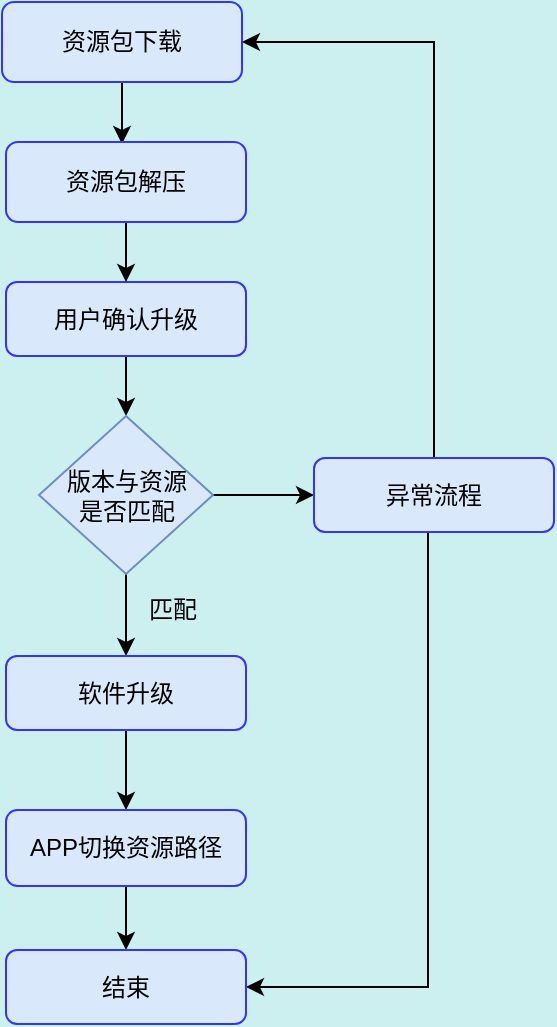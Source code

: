 <mxfile version="20.6.0" type="github">
  <diagram id="C5RBs43oDa-KdzZeNtuy" name="Page-1">
    <mxGraphModel dx="975" dy="436" grid="0" gridSize="10" guides="1" tooltips="1" connect="1" arrows="1" fold="1" page="1" pageScale="1" pageWidth="827" pageHeight="1169" background="#CCF0F0" math="0" shadow="0">
      <root>
        <mxCell id="WIyWlLk6GJQsqaUBKTNV-0" />
        <mxCell id="WIyWlLk6GJQsqaUBKTNV-1" parent="WIyWlLk6GJQsqaUBKTNV-0" />
        <mxCell id="zgvPgR7icqviBxLPAKNY-15" value="" style="edgeStyle=orthogonalEdgeStyle;rounded=0;orthogonalLoop=1;jettySize=auto;html=1;" edge="1" parent="WIyWlLk6GJQsqaUBKTNV-1" source="WIyWlLk6GJQsqaUBKTNV-7" target="zgvPgR7icqviBxLPAKNY-14">
          <mxGeometry relative="1" as="geometry" />
        </mxCell>
        <mxCell id="WIyWlLk6GJQsqaUBKTNV-7" value="用户确认升级" style="rounded=1;whiteSpace=wrap;html=1;fontSize=12;glass=0;strokeWidth=1;shadow=0;fillColor=#dae8fc;strokeColor=#3333FF;" parent="WIyWlLk6GJQsqaUBKTNV-1" vertex="1">
          <mxGeometry x="170" y="270" width="120" height="37" as="geometry" />
        </mxCell>
        <mxCell id="zgvPgR7icqviBxLPAKNY-8" value="" style="edgeStyle=orthogonalEdgeStyle;rounded=0;orthogonalLoop=1;jettySize=auto;html=1;" edge="1" parent="WIyWlLk6GJQsqaUBKTNV-1" source="zgvPgR7icqviBxLPAKNY-7">
          <mxGeometry relative="1" as="geometry">
            <mxPoint x="228" y="201" as="targetPoint" />
          </mxGeometry>
        </mxCell>
        <mxCell id="zgvPgR7icqviBxLPAKNY-7" value="资源包下载" style="rounded=1;whiteSpace=wrap;html=1;fontSize=12;glass=0;strokeWidth=1;shadow=0;fillColor=#dae8fc;strokeColor=#3333FF;" vertex="1" parent="WIyWlLk6GJQsqaUBKTNV-1">
          <mxGeometry x="168" y="130" width="120" height="40" as="geometry" />
        </mxCell>
        <mxCell id="zgvPgR7icqviBxLPAKNY-13" value="" style="edgeStyle=orthogonalEdgeStyle;rounded=0;orthogonalLoop=1;jettySize=auto;html=1;" edge="1" parent="WIyWlLk6GJQsqaUBKTNV-1" source="zgvPgR7icqviBxLPAKNY-10" target="WIyWlLk6GJQsqaUBKTNV-7">
          <mxGeometry relative="1" as="geometry" />
        </mxCell>
        <mxCell id="zgvPgR7icqviBxLPAKNY-10" value="资源包解压" style="rounded=1;whiteSpace=wrap;html=1;fontSize=12;glass=0;strokeWidth=1;shadow=0;fillColor=#dae8fc;strokeColor=#3333FF;" vertex="1" parent="WIyWlLk6GJQsqaUBKTNV-1">
          <mxGeometry x="170" y="200" width="120" height="40" as="geometry" />
        </mxCell>
        <mxCell id="zgvPgR7icqviBxLPAKNY-21" value="" style="edgeStyle=orthogonalEdgeStyle;rounded=0;orthogonalLoop=1;jettySize=auto;html=1;" edge="1" parent="WIyWlLk6GJQsqaUBKTNV-1" source="zgvPgR7icqviBxLPAKNY-14" target="zgvPgR7icqviBxLPAKNY-20">
          <mxGeometry relative="1" as="geometry" />
        </mxCell>
        <mxCell id="zgvPgR7icqviBxLPAKNY-29" style="edgeStyle=orthogonalEdgeStyle;rounded=0;orthogonalLoop=1;jettySize=auto;html=1;exitX=1;exitY=0.5;exitDx=0;exitDy=0;entryX=0;entryY=0.5;entryDx=0;entryDy=0;" edge="1" parent="WIyWlLk6GJQsqaUBKTNV-1" source="zgvPgR7icqviBxLPAKNY-14" target="zgvPgR7icqviBxLPAKNY-28">
          <mxGeometry relative="1" as="geometry" />
        </mxCell>
        <mxCell id="zgvPgR7icqviBxLPAKNY-14" value="版本与资源&lt;br&gt;是否匹配" style="rhombus;whiteSpace=wrap;html=1;strokeColor=#6c8ebf;fillColor=#dae8fc;" vertex="1" parent="WIyWlLk6GJQsqaUBKTNV-1">
          <mxGeometry x="186.5" y="337" width="87" height="79" as="geometry" />
        </mxCell>
        <mxCell id="zgvPgR7icqviBxLPAKNY-27" value="" style="edgeStyle=orthogonalEdgeStyle;rounded=0;orthogonalLoop=1;jettySize=auto;html=1;" edge="1" parent="WIyWlLk6GJQsqaUBKTNV-1" source="zgvPgR7icqviBxLPAKNY-20" target="zgvPgR7icqviBxLPAKNY-26">
          <mxGeometry relative="1" as="geometry" />
        </mxCell>
        <mxCell id="zgvPgR7icqviBxLPAKNY-20" value="软件升级" style="rounded=1;whiteSpace=wrap;html=1;fontSize=12;glass=0;strokeWidth=1;shadow=0;fillColor=#dae8fc;strokeColor=#3333FF;" vertex="1" parent="WIyWlLk6GJQsqaUBKTNV-1">
          <mxGeometry x="170" y="457" width="120" height="37" as="geometry" />
        </mxCell>
        <mxCell id="zgvPgR7icqviBxLPAKNY-23" value="匹配" style="text;html=1;strokeColor=none;fillColor=none;align=center;verticalAlign=middle;whiteSpace=wrap;rounded=0;" vertex="1" parent="WIyWlLk6GJQsqaUBKTNV-1">
          <mxGeometry x="230" y="425" width="47" height="17" as="geometry" />
        </mxCell>
        <mxCell id="zgvPgR7icqviBxLPAKNY-31" value="" style="edgeStyle=orthogonalEdgeStyle;rounded=0;orthogonalLoop=1;jettySize=auto;html=1;" edge="1" parent="WIyWlLk6GJQsqaUBKTNV-1" source="zgvPgR7icqviBxLPAKNY-26" target="zgvPgR7icqviBxLPAKNY-30">
          <mxGeometry relative="1" as="geometry" />
        </mxCell>
        <mxCell id="zgvPgR7icqviBxLPAKNY-26" value="APP切换资源路径" style="rounded=1;whiteSpace=wrap;html=1;fontSize=12;glass=0;strokeWidth=1;shadow=0;fillColor=#dae8fc;strokeColor=#3333FF;" vertex="1" parent="WIyWlLk6GJQsqaUBKTNV-1">
          <mxGeometry x="170" y="534" width="120" height="38" as="geometry" />
        </mxCell>
        <mxCell id="zgvPgR7icqviBxLPAKNY-36" style="edgeStyle=orthogonalEdgeStyle;rounded=0;orthogonalLoop=1;jettySize=auto;html=1;exitX=0.5;exitY=0;exitDx=0;exitDy=0;entryX=1;entryY=0.5;entryDx=0;entryDy=0;" edge="1" parent="WIyWlLk6GJQsqaUBKTNV-1" source="zgvPgR7icqviBxLPAKNY-28" target="zgvPgR7icqviBxLPAKNY-7">
          <mxGeometry relative="1" as="geometry" />
        </mxCell>
        <mxCell id="zgvPgR7icqviBxLPAKNY-37" style="edgeStyle=orthogonalEdgeStyle;rounded=0;orthogonalLoop=1;jettySize=auto;html=1;entryX=1;entryY=0.5;entryDx=0;entryDy=0;" edge="1" parent="WIyWlLk6GJQsqaUBKTNV-1" source="zgvPgR7icqviBxLPAKNY-28" target="zgvPgR7icqviBxLPAKNY-30">
          <mxGeometry relative="1" as="geometry">
            <Array as="points">
              <mxPoint x="381" y="623" />
            </Array>
          </mxGeometry>
        </mxCell>
        <mxCell id="zgvPgR7icqviBxLPAKNY-28" value="异常流程" style="rounded=1;whiteSpace=wrap;html=1;fontSize=12;glass=0;strokeWidth=1;shadow=0;fillColor=#dae8fc;strokeColor=#3333FF;" vertex="1" parent="WIyWlLk6GJQsqaUBKTNV-1">
          <mxGeometry x="324" y="358" width="120" height="37" as="geometry" />
        </mxCell>
        <mxCell id="zgvPgR7icqviBxLPAKNY-30" value="结束" style="rounded=1;whiteSpace=wrap;html=1;fontSize=12;glass=0;strokeWidth=1;shadow=0;fillColor=#dae8fc;strokeColor=#3333FF;" vertex="1" parent="WIyWlLk6GJQsqaUBKTNV-1">
          <mxGeometry x="170" y="604" width="120" height="37" as="geometry" />
        </mxCell>
      </root>
    </mxGraphModel>
  </diagram>
</mxfile>
